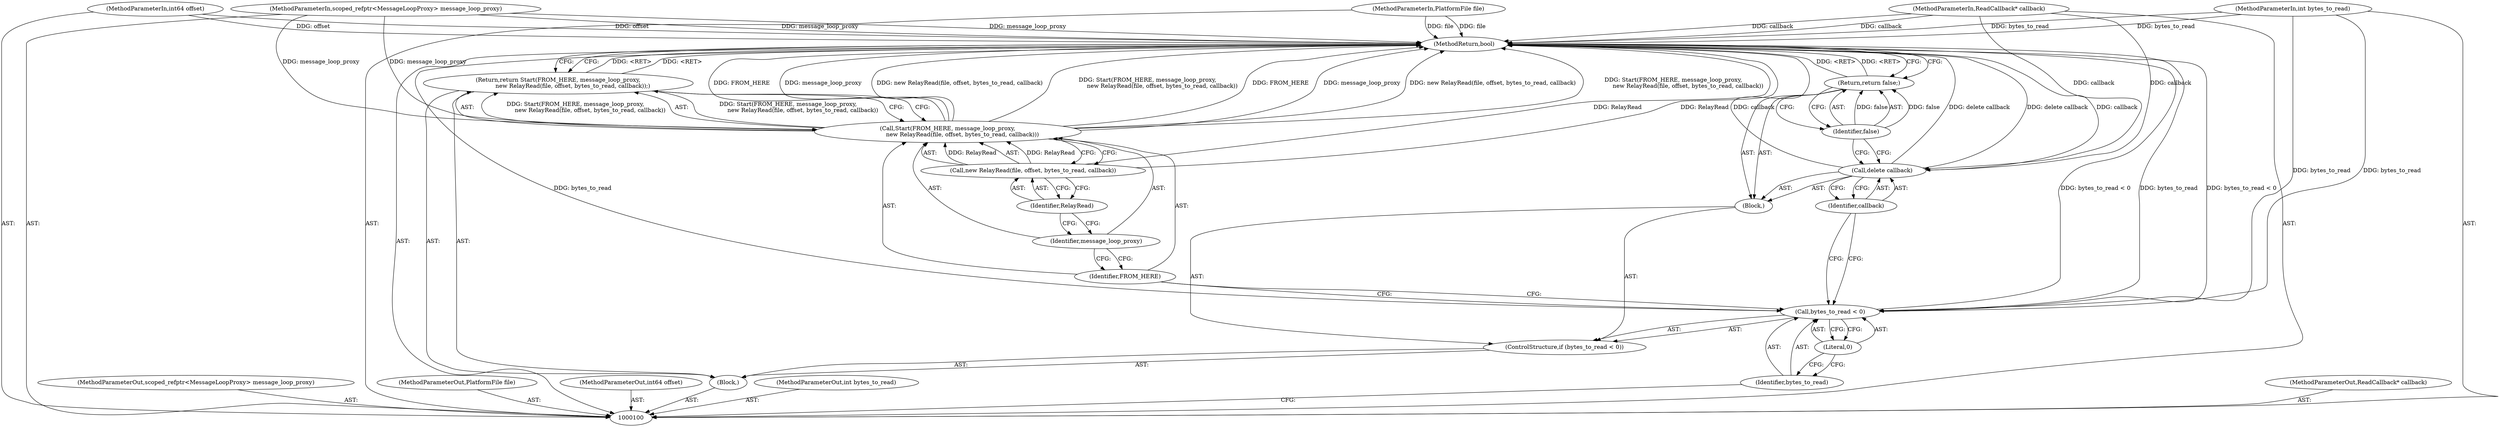 digraph "0_Chrome_4c19b042ea31bd393d2265656f94339d1c3d82ff" {
"1000122" [label="(MethodReturn,bool)"];
"1000117" [label="(Call,Start(FROM_HERE, message_loop_proxy,\n                new RelayRead(file, offset, bytes_to_read, callback)))"];
"1000118" [label="(Identifier,FROM_HERE)"];
"1000119" [label="(Identifier,message_loop_proxy)"];
"1000116" [label="(Return,return Start(FROM_HERE, message_loop_proxy,\n                new RelayRead(file, offset, bytes_to_read, callback));)"];
"1000120" [label="(Call,new RelayRead(file, offset, bytes_to_read, callback))"];
"1000121" [label="(Identifier,RelayRead)"];
"1000101" [label="(MethodParameterIn,scoped_refptr<MessageLoopProxy> message_loop_proxy)"];
"1000151" [label="(MethodParameterOut,scoped_refptr<MessageLoopProxy> message_loop_proxy)"];
"1000102" [label="(MethodParameterIn,PlatformFile file)"];
"1000152" [label="(MethodParameterOut,PlatformFile file)"];
"1000103" [label="(MethodParameterIn,int64 offset)"];
"1000153" [label="(MethodParameterOut,int64 offset)"];
"1000104" [label="(MethodParameterIn,int bytes_to_read)"];
"1000154" [label="(MethodParameterOut,int bytes_to_read)"];
"1000106" [label="(Block,)"];
"1000105" [label="(MethodParameterIn,ReadCallback* callback)"];
"1000155" [label="(MethodParameterOut,ReadCallback* callback)"];
"1000107" [label="(ControlStructure,if (bytes_to_read < 0))"];
"1000110" [label="(Literal,0)"];
"1000111" [label="(Block,)"];
"1000108" [label="(Call,bytes_to_read < 0)"];
"1000109" [label="(Identifier,bytes_to_read)"];
"1000113" [label="(Identifier,callback)"];
"1000112" [label="(Call,delete callback)"];
"1000115" [label="(Identifier,false)"];
"1000114" [label="(Return,return false;)"];
"1000122" -> "1000100"  [label="AST: "];
"1000122" -> "1000114"  [label="CFG: "];
"1000122" -> "1000116"  [label="CFG: "];
"1000116" -> "1000122"  [label="DDG: <RET>"];
"1000117" -> "1000122"  [label="DDG: Start(FROM_HERE, message_loop_proxy,\n                new RelayRead(file, offset, bytes_to_read, callback))"];
"1000117" -> "1000122"  [label="DDG: FROM_HERE"];
"1000117" -> "1000122"  [label="DDG: message_loop_proxy"];
"1000117" -> "1000122"  [label="DDG: new RelayRead(file, offset, bytes_to_read, callback)"];
"1000108" -> "1000122"  [label="DDG: bytes_to_read < 0"];
"1000108" -> "1000122"  [label="DDG: bytes_to_read"];
"1000104" -> "1000122"  [label="DDG: bytes_to_read"];
"1000105" -> "1000122"  [label="DDG: callback"];
"1000103" -> "1000122"  [label="DDG: offset"];
"1000120" -> "1000122"  [label="DDG: RelayRead"];
"1000102" -> "1000122"  [label="DDG: file"];
"1000112" -> "1000122"  [label="DDG: delete callback"];
"1000112" -> "1000122"  [label="DDG: callback"];
"1000101" -> "1000122"  [label="DDG: message_loop_proxy"];
"1000114" -> "1000122"  [label="DDG: <RET>"];
"1000117" -> "1000116"  [label="AST: "];
"1000117" -> "1000120"  [label="CFG: "];
"1000118" -> "1000117"  [label="AST: "];
"1000119" -> "1000117"  [label="AST: "];
"1000120" -> "1000117"  [label="AST: "];
"1000116" -> "1000117"  [label="CFG: "];
"1000117" -> "1000122"  [label="DDG: Start(FROM_HERE, message_loop_proxy,\n                new RelayRead(file, offset, bytes_to_read, callback))"];
"1000117" -> "1000122"  [label="DDG: FROM_HERE"];
"1000117" -> "1000122"  [label="DDG: message_loop_proxy"];
"1000117" -> "1000122"  [label="DDG: new RelayRead(file, offset, bytes_to_read, callback)"];
"1000117" -> "1000116"  [label="DDG: Start(FROM_HERE, message_loop_proxy,\n                new RelayRead(file, offset, bytes_to_read, callback))"];
"1000101" -> "1000117"  [label="DDG: message_loop_proxy"];
"1000120" -> "1000117"  [label="DDG: RelayRead"];
"1000118" -> "1000117"  [label="AST: "];
"1000118" -> "1000108"  [label="CFG: "];
"1000119" -> "1000118"  [label="CFG: "];
"1000119" -> "1000117"  [label="AST: "];
"1000119" -> "1000118"  [label="CFG: "];
"1000121" -> "1000119"  [label="CFG: "];
"1000116" -> "1000106"  [label="AST: "];
"1000116" -> "1000117"  [label="CFG: "];
"1000117" -> "1000116"  [label="AST: "];
"1000122" -> "1000116"  [label="CFG: "];
"1000116" -> "1000122"  [label="DDG: <RET>"];
"1000117" -> "1000116"  [label="DDG: Start(FROM_HERE, message_loop_proxy,\n                new RelayRead(file, offset, bytes_to_read, callback))"];
"1000120" -> "1000117"  [label="AST: "];
"1000120" -> "1000121"  [label="CFG: "];
"1000121" -> "1000120"  [label="AST: "];
"1000117" -> "1000120"  [label="CFG: "];
"1000120" -> "1000122"  [label="DDG: RelayRead"];
"1000120" -> "1000117"  [label="DDG: RelayRead"];
"1000121" -> "1000120"  [label="AST: "];
"1000121" -> "1000119"  [label="CFG: "];
"1000120" -> "1000121"  [label="CFG: "];
"1000101" -> "1000100"  [label="AST: "];
"1000101" -> "1000122"  [label="DDG: message_loop_proxy"];
"1000101" -> "1000117"  [label="DDG: message_loop_proxy"];
"1000151" -> "1000100"  [label="AST: "];
"1000102" -> "1000100"  [label="AST: "];
"1000102" -> "1000122"  [label="DDG: file"];
"1000152" -> "1000100"  [label="AST: "];
"1000103" -> "1000100"  [label="AST: "];
"1000103" -> "1000122"  [label="DDG: offset"];
"1000153" -> "1000100"  [label="AST: "];
"1000104" -> "1000100"  [label="AST: "];
"1000104" -> "1000122"  [label="DDG: bytes_to_read"];
"1000104" -> "1000108"  [label="DDG: bytes_to_read"];
"1000154" -> "1000100"  [label="AST: "];
"1000106" -> "1000100"  [label="AST: "];
"1000107" -> "1000106"  [label="AST: "];
"1000116" -> "1000106"  [label="AST: "];
"1000105" -> "1000100"  [label="AST: "];
"1000105" -> "1000122"  [label="DDG: callback"];
"1000105" -> "1000112"  [label="DDG: callback"];
"1000155" -> "1000100"  [label="AST: "];
"1000107" -> "1000106"  [label="AST: "];
"1000108" -> "1000107"  [label="AST: "];
"1000111" -> "1000107"  [label="AST: "];
"1000110" -> "1000108"  [label="AST: "];
"1000110" -> "1000109"  [label="CFG: "];
"1000108" -> "1000110"  [label="CFG: "];
"1000111" -> "1000107"  [label="AST: "];
"1000112" -> "1000111"  [label="AST: "];
"1000114" -> "1000111"  [label="AST: "];
"1000108" -> "1000107"  [label="AST: "];
"1000108" -> "1000110"  [label="CFG: "];
"1000109" -> "1000108"  [label="AST: "];
"1000110" -> "1000108"  [label="AST: "];
"1000113" -> "1000108"  [label="CFG: "];
"1000118" -> "1000108"  [label="CFG: "];
"1000108" -> "1000122"  [label="DDG: bytes_to_read < 0"];
"1000108" -> "1000122"  [label="DDG: bytes_to_read"];
"1000104" -> "1000108"  [label="DDG: bytes_to_read"];
"1000109" -> "1000108"  [label="AST: "];
"1000109" -> "1000100"  [label="CFG: "];
"1000110" -> "1000109"  [label="CFG: "];
"1000113" -> "1000112"  [label="AST: "];
"1000113" -> "1000108"  [label="CFG: "];
"1000112" -> "1000113"  [label="CFG: "];
"1000112" -> "1000111"  [label="AST: "];
"1000112" -> "1000113"  [label="CFG: "];
"1000113" -> "1000112"  [label="AST: "];
"1000115" -> "1000112"  [label="CFG: "];
"1000112" -> "1000122"  [label="DDG: delete callback"];
"1000112" -> "1000122"  [label="DDG: callback"];
"1000105" -> "1000112"  [label="DDG: callback"];
"1000115" -> "1000114"  [label="AST: "];
"1000115" -> "1000112"  [label="CFG: "];
"1000114" -> "1000115"  [label="CFG: "];
"1000115" -> "1000114"  [label="DDG: false"];
"1000114" -> "1000111"  [label="AST: "];
"1000114" -> "1000115"  [label="CFG: "];
"1000115" -> "1000114"  [label="AST: "];
"1000122" -> "1000114"  [label="CFG: "];
"1000114" -> "1000122"  [label="DDG: <RET>"];
"1000115" -> "1000114"  [label="DDG: false"];
}
